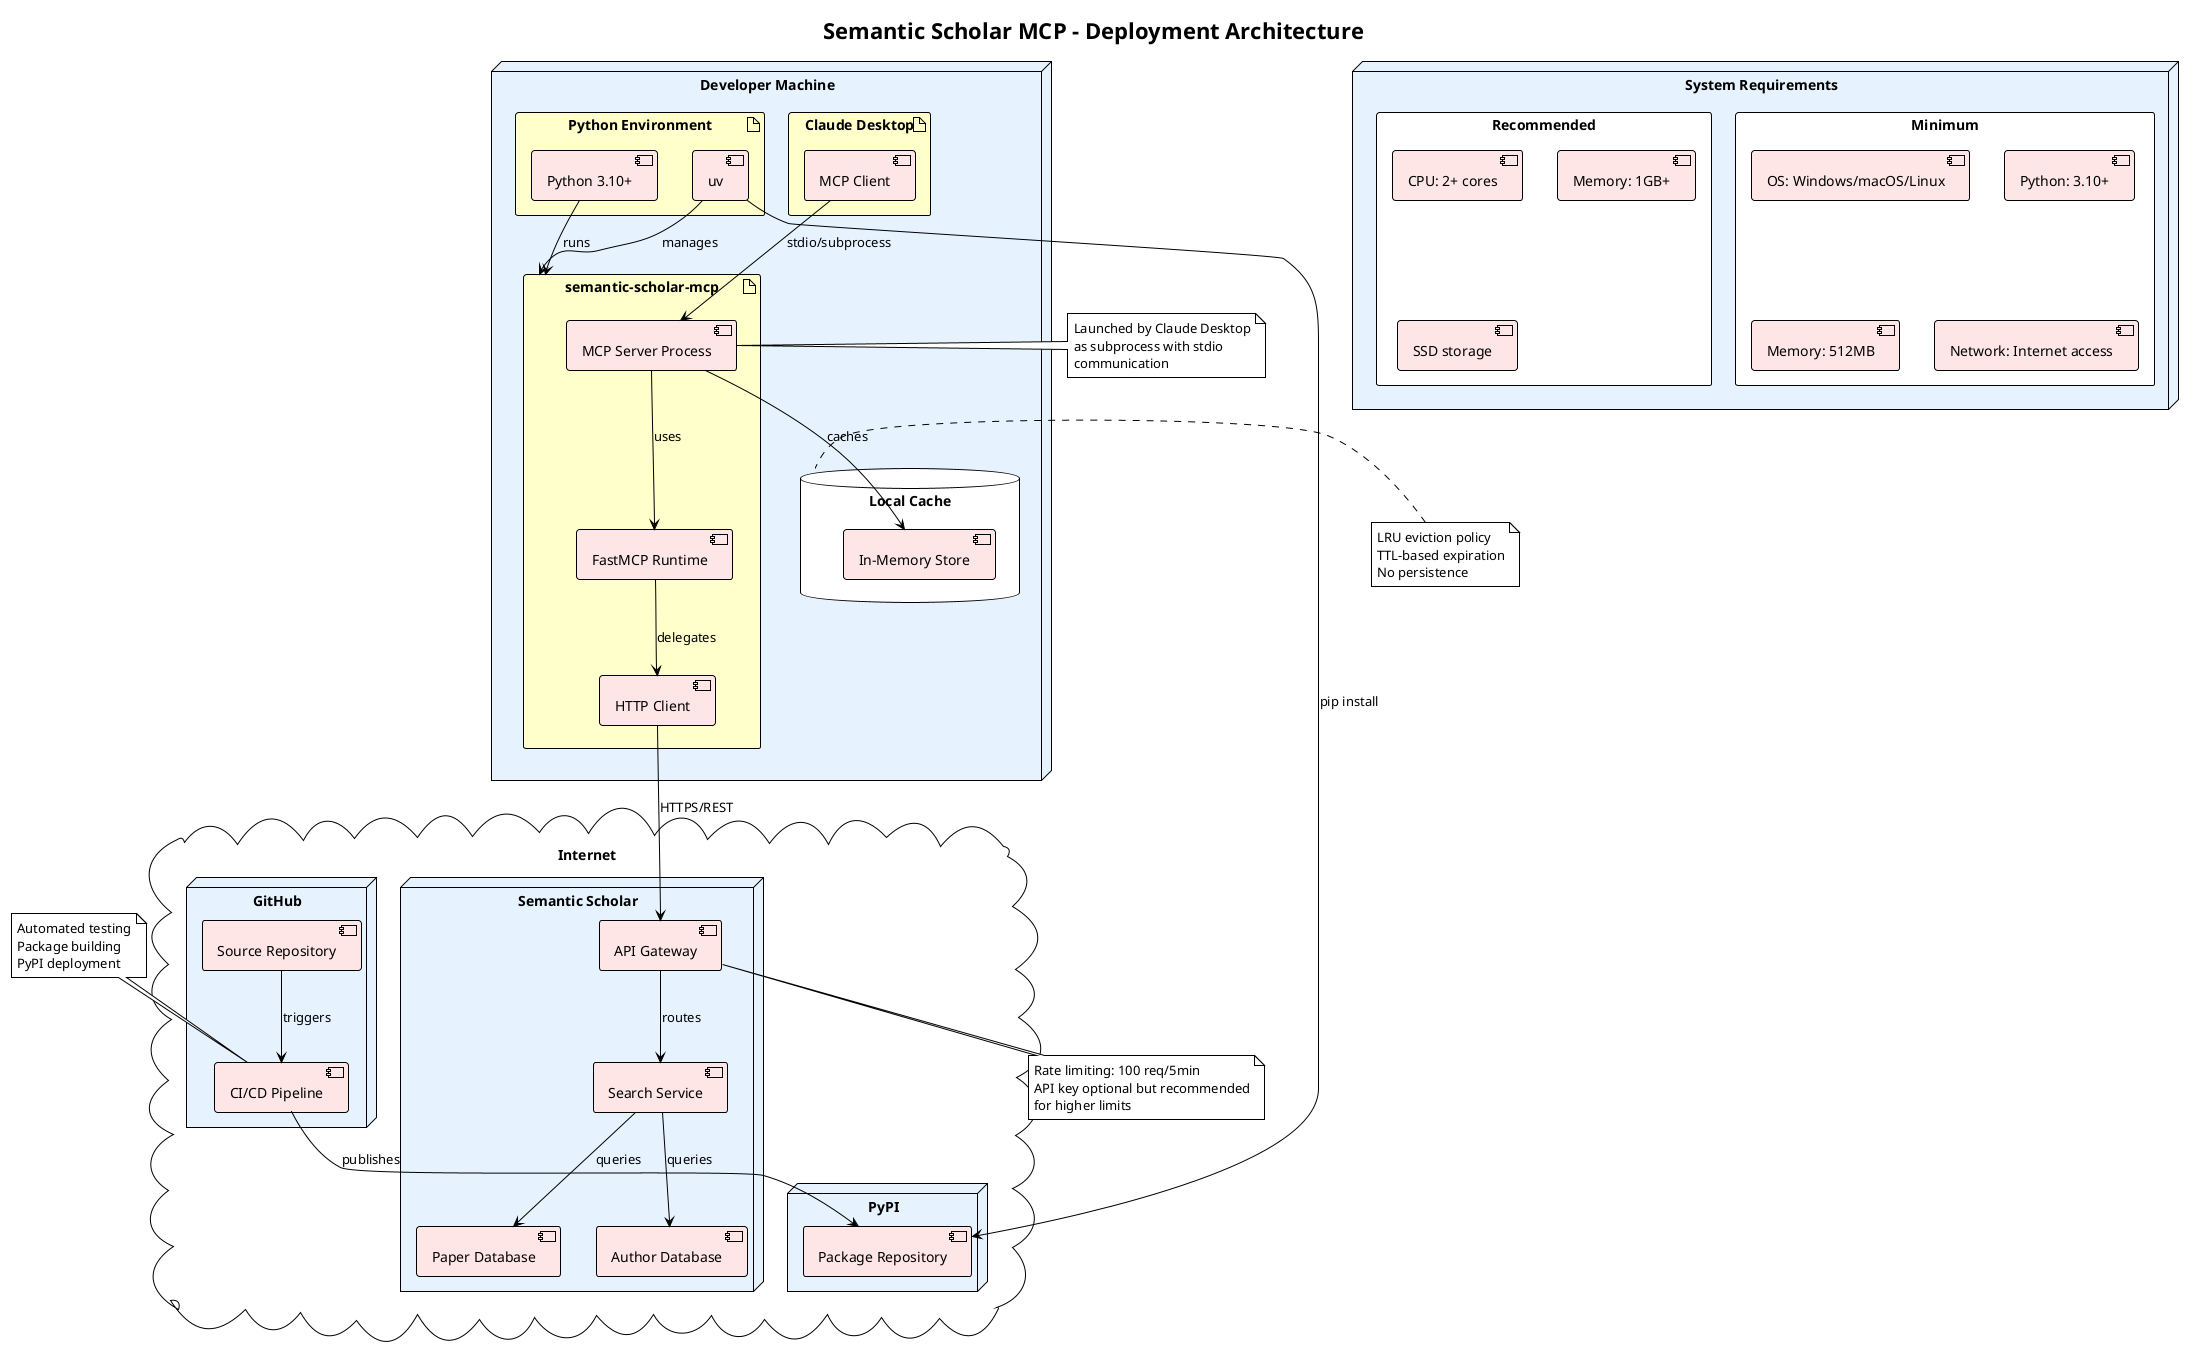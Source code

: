 @startuml Semantic Scholar MCP Deployment
!theme plain
skinparam nodeBackgroundColor #E6F3FF
skinparam artifactBackgroundColor #FFFFCC
skinparam componentBackgroundColor #FFE6E6

title Semantic Scholar MCP - Deployment Architecture

' Developer Machine
node "Developer Machine" {
    artifact "Claude Desktop" as claude {
        component "MCP Client" as mcpclient
    }
    
    artifact "Python Environment" as pyenv {
        component "uv" as uv
        component "Python 3.10+" as python
    }
    
    artifact "semantic-scholar-mcp" as mcp {
        component "MCP Server Process" as server
        component "FastMCP Runtime" as fastmcp
        component "HTTP Client" as httpclient
    }
    
    database "Local Cache" as cache {
        component "In-Memory Store" as memstore
    }
}

' Cloud Services
cloud "Internet" {
    node "Semantic Scholar" {
        component "API Gateway" as gateway
        component "Search Service" as search
        component "Paper Database" as paperdb
        component "Author Database" as authordb
    }
    
    node "PyPI" {
        component "Package Repository" as pypi
    }
    
    node "GitHub" {
        component "Source Repository" as github
        component "CI/CD Pipeline" as cicd
    }
}

' Connections
mcpclient --> server : "stdio/subprocess"
server --> fastmcp : "uses"
fastmcp --> httpclient : "delegates"
httpclient --> gateway : "HTTPS/REST"
gateway --> search : "routes"
search --> paperdb : "queries"
search --> authordb : "queries"

server --> memstore : "caches"

uv --> pypi : "pip install"
uv --> mcp : "manages"
python --> mcp : "runs"

github --> cicd : "triggers"
cicd --> pypi : "publishes"

' Notes
note right of server
    Launched by Claude Desktop
    as subprocess with stdio
    communication
end note

note bottom of gateway
    Rate limiting: 100 req/5min
    API key optional but recommended
    for higher limits
end note

note left of cache
    LRU eviction policy
    TTL-based expiration
    No persistence
end note

note top of cicd
    Automated testing
    Package building
    PyPI deployment
end note

' Deployment Specifications
node "System Requirements" {
    rectangle "Minimum" {
        component "OS: Windows/macOS/Linux" as os
        component "Python: 3.10+" as pyreq
        component "Memory: 512MB" as mem
        component "Network: Internet access" as net
    }
    
    rectangle "Recommended" {
        component "CPU: 2+ cores" as cpu
        component "Memory: 1GB+" as recmem
        component "SSD storage" as ssd
    }
}

@enduml